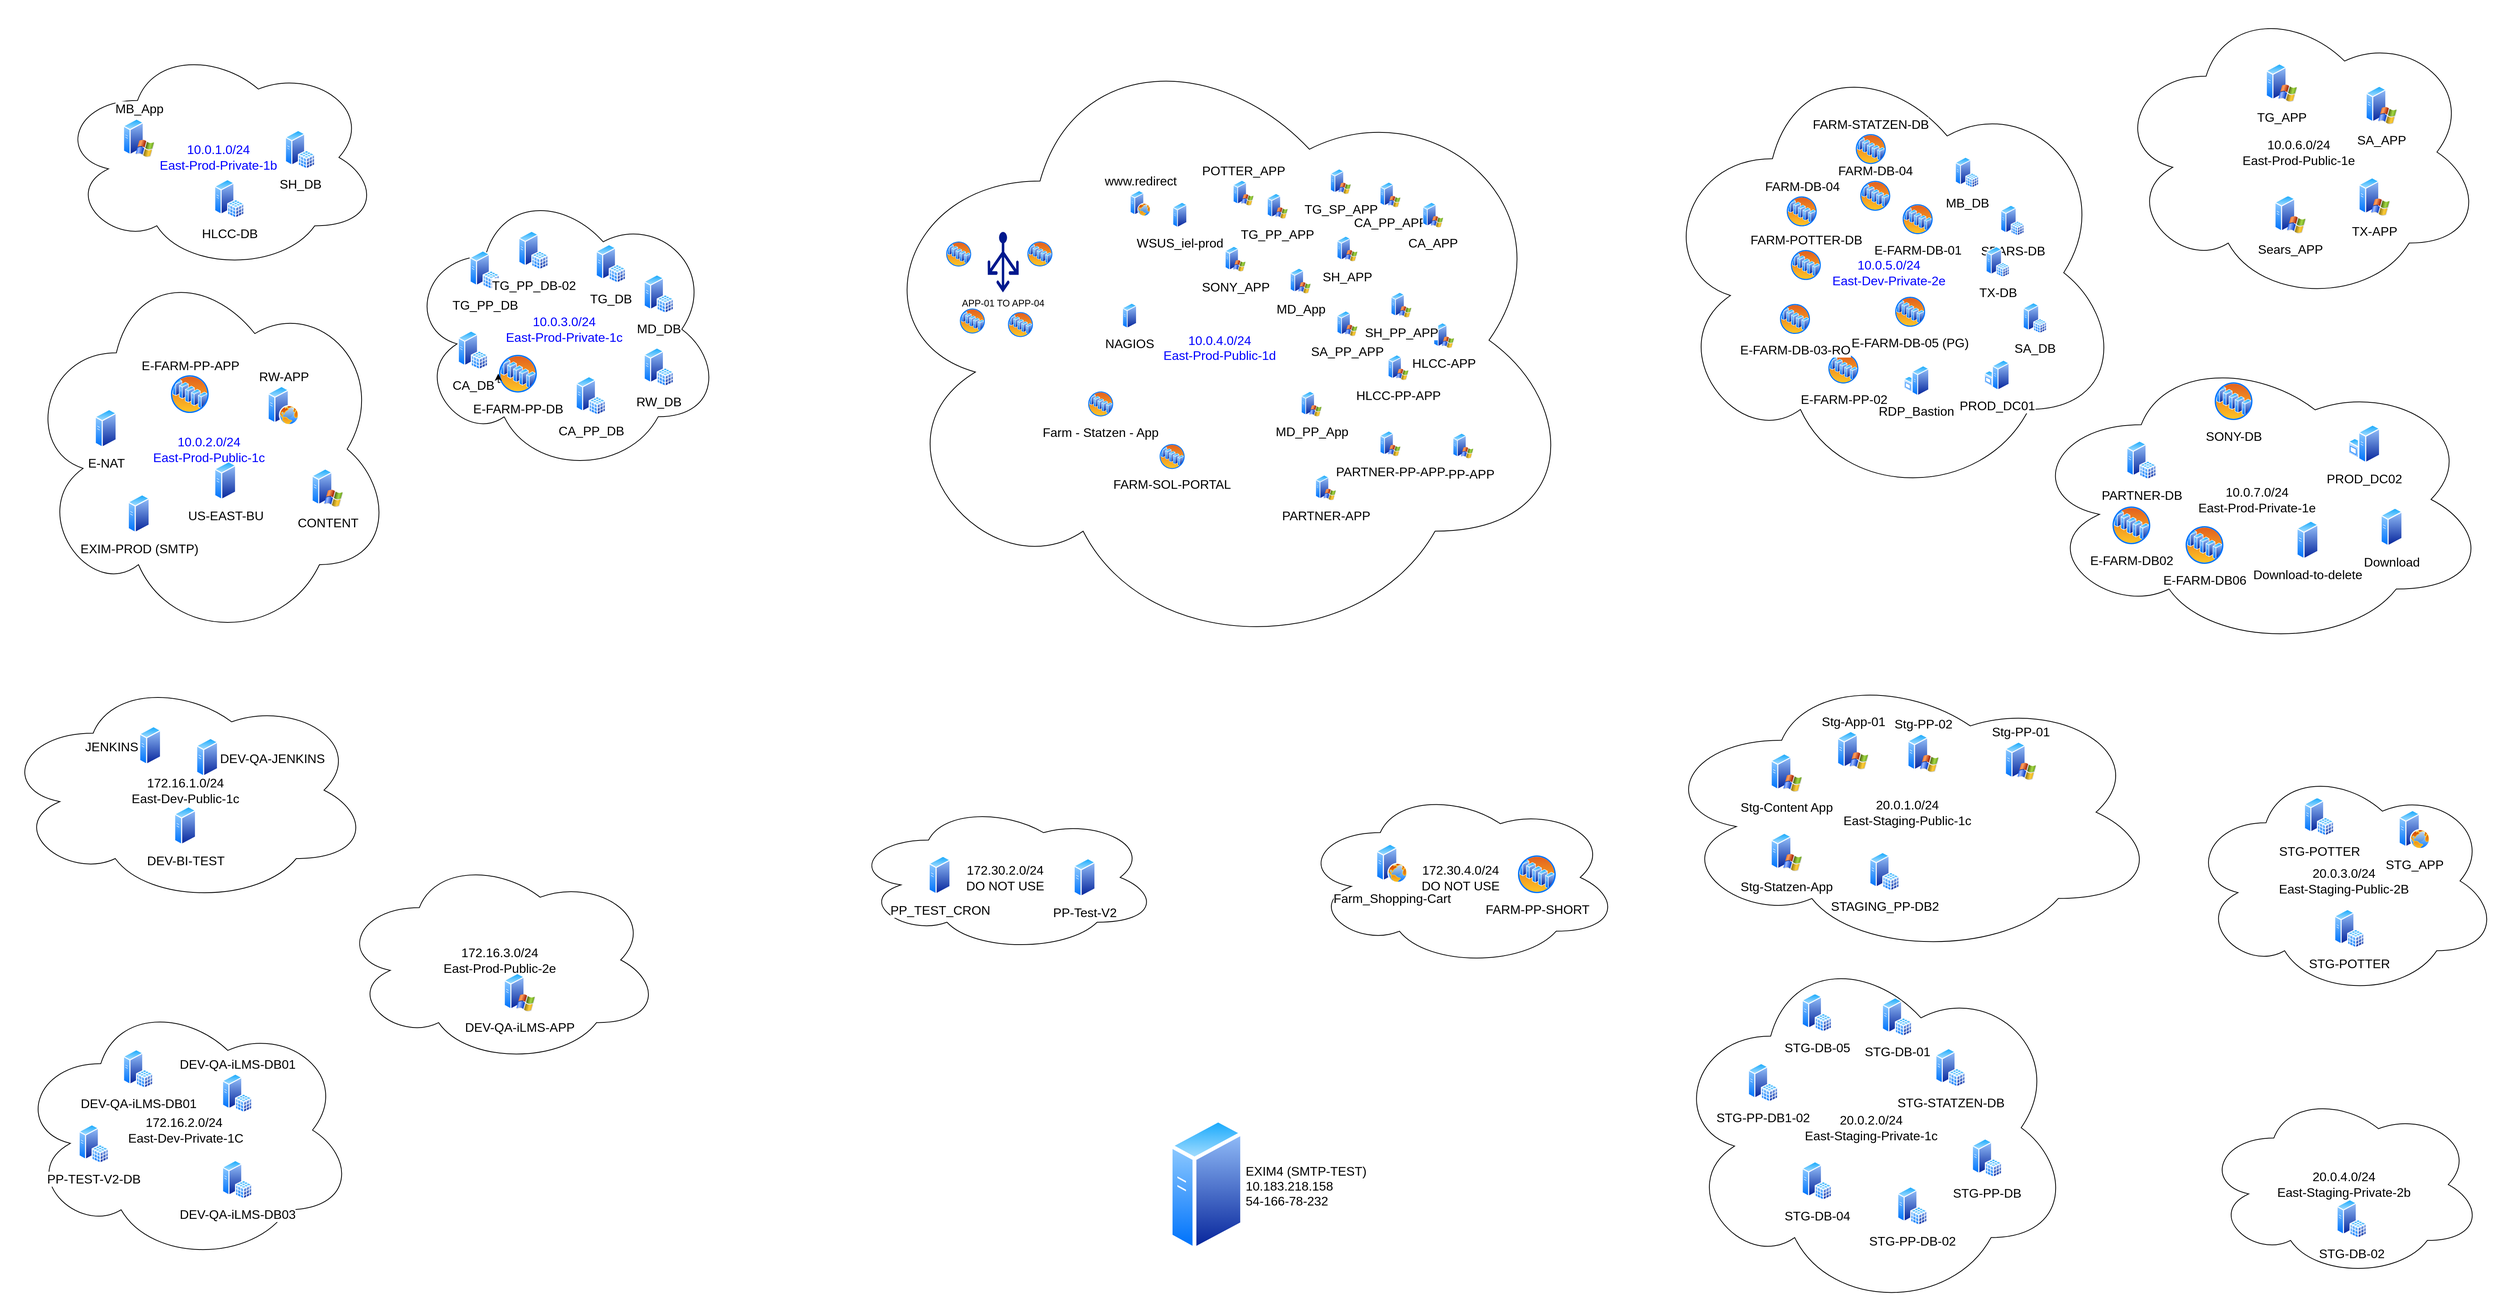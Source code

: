 <mxfile pages="1" version="11.1.5" type="github"><diagram id="jDTFlHQEL3Vl7vIQVjrC" name="Page-1"><mxGraphModel dx="8044" dy="2456" grid="1" gridSize="10" guides="1" tooltips="1" connect="1" arrows="1" fold="1" page="1" pageScale="1" pageWidth="1100" pageHeight="850" math="0" shadow="0"><root><mxCell id="0"/><mxCell id="1" parent="0"/><mxCell id="VehzjiBjFJyFmU-1yQDt-95" value="" style="group" parent="1" vertex="1" connectable="0"><mxGeometry x="-3118.5" y="70.333" width="410" height="290" as="geometry"/></mxCell><mxCell id="VehzjiBjFJyFmU-1yQDt-96" value="&lt;font color=&quot;#0000ff&quot;&gt;10.0.1.0/24&lt;br&gt;East-Prod-Private-1b&lt;/font&gt;" style="ellipse;shape=cloud;whiteSpace=wrap;html=1;fontSize=16;fontColor=#FFFFFF;align=center;" parent="VehzjiBjFJyFmU-1yQDt-95" vertex="1"><mxGeometry width="410" height="290" as="geometry"/></mxCell><mxCell id="VehzjiBjFJyFmU-1yQDt-97" value="&lt;font color=&quot;#000000&quot;&gt;MB_App&lt;/font&gt;" style="aspect=fixed;perimeter=ellipsePerimeter;html=1;align=center;shadow=0;dashed=0;spacingTop=3;image;image=img/lib/active_directory/windows_server_2.svg;fontSize=16;fontColor=#FFFFFF;labelPosition=center;verticalLabelPosition=top;verticalAlign=bottom;" parent="VehzjiBjFJyFmU-1yQDt-95" vertex="1"><mxGeometry x="84" y="95" width="40" height="50" as="geometry"/></mxCell><mxCell id="VehzjiBjFJyFmU-1yQDt-98" value="HLCC-DB" style="aspect=fixed;perimeter=ellipsePerimeter;html=1;align=center;shadow=0;dashed=0;spacingTop=3;image;image=img/lib/active_directory/sql_server.svg;fontSize=16;fontColor=#000000;fontStyle=0" parent="VehzjiBjFJyFmU-1yQDt-95" vertex="1"><mxGeometry x="200" y="172.5" width="38.5" height="50" as="geometry"/></mxCell><mxCell id="VehzjiBjFJyFmU-1yQDt-99" value="SH_DB" style="aspect=fixed;perimeter=ellipsePerimeter;html=1;align=center;shadow=0;dashed=0;spacingTop=3;image;image=img/lib/active_directory/sql_server.svg;fontSize=16;fontColor=#000000;fontStyle=0" parent="VehzjiBjFJyFmU-1yQDt-95" vertex="1"><mxGeometry x="290" y="110" width="38.5" height="50" as="geometry"/></mxCell><mxCell id="VehzjiBjFJyFmU-1yQDt-100" value="" style="group" parent="1" vertex="1" connectable="0"><mxGeometry x="-3160.5" y="341.5" width="470" height="490" as="geometry"/></mxCell><mxCell id="VehzjiBjFJyFmU-1yQDt-101" value="" style="group" parent="VehzjiBjFJyFmU-1yQDt-100" vertex="1" connectable="0"><mxGeometry width="470" height="490" as="geometry"/></mxCell><mxCell id="VehzjiBjFJyFmU-1yQDt-102" value="" style="group" parent="VehzjiBjFJyFmU-1yQDt-101" vertex="1" connectable="0"><mxGeometry width="470" height="490" as="geometry"/></mxCell><mxCell id="VehzjiBjFJyFmU-1yQDt-103" value="&lt;font color=&quot;#0000ff&quot;&gt;10.0.2.0/24&lt;br&gt;East-Prod-Public-1c&lt;/font&gt;" style="ellipse;shape=cloud;whiteSpace=wrap;html=1;fontSize=16;fontColor=#FFFFFF;align=center;" parent="VehzjiBjFJyFmU-1yQDt-102" vertex="1"><mxGeometry width="470" height="490" as="geometry"/></mxCell><mxCell id="VehzjiBjFJyFmU-1yQDt-104" value="US-EAST-BU" style="aspect=fixed;perimeter=ellipsePerimeter;html=1;align=center;shadow=0;dashed=0;spacingTop=3;image;image=img/lib/active_directory/generic_server.svg;fontSize=16;fontColor=#000000;" parent="VehzjiBjFJyFmU-1yQDt-102" vertex="1"><mxGeometry x="242" y="260" width="28.0" height="50" as="geometry"/></mxCell><mxCell id="VehzjiBjFJyFmU-1yQDt-105" value="E-NAT" style="aspect=fixed;perimeter=ellipsePerimeter;html=1;align=center;shadow=0;dashed=0;spacingTop=3;image;image=img/lib/active_directory/generic_server.svg;fontSize=16;fontColor=#000000;" parent="VehzjiBjFJyFmU-1yQDt-102" vertex="1"><mxGeometry x="90" y="193.5" width="28.0" height="50" as="geometry"/></mxCell><mxCell id="VehzjiBjFJyFmU-1yQDt-106" value="E-FARM-PP-APP" style="aspect=fixed;perimeter=ellipsePerimeter;html=1;align=center;shadow=0;dashed=0;spacingTop=3;image;image=img/lib/active_directory/server_farm.svg;fontSize=16;fontColor=#000000;labelPosition=center;verticalLabelPosition=top;verticalAlign=bottom;" parent="VehzjiBjFJyFmU-1yQDt-102" vertex="1"><mxGeometry x="186" y="150" width="50" height="50" as="geometry"/></mxCell><mxCell id="VehzjiBjFJyFmU-1yQDt-107" value="CONTENT" style="aspect=fixed;perimeter=ellipsePerimeter;html=1;align=center;shadow=0;dashed=0;spacingTop=3;image;image=img/lib/active_directory/windows_server_2.svg;fontSize=16;fontColor=#000000;" parent="VehzjiBjFJyFmU-1yQDt-102" vertex="1"><mxGeometry x="366" y="269" width="40" height="50" as="geometry"/></mxCell><mxCell id="VehzjiBjFJyFmU-1yQDt-108" value="RW-APP" style="aspect=fixed;perimeter=ellipsePerimeter;html=1;align=center;shadow=0;dashed=0;spacingTop=3;image;image=img/lib/active_directory/web_server.svg;fontSize=16;fontColor=#000000;labelPosition=center;verticalLabelPosition=top;verticalAlign=bottom;" parent="VehzjiBjFJyFmU-1yQDt-102" vertex="1"><mxGeometry x="310" y="164.5" width="40" height="50" as="geometry"/></mxCell><mxCell id="VehzjiBjFJyFmU-1yQDt-109" value="EXIM-PROD (SMTP)" style="aspect=fixed;perimeter=ellipsePerimeter;html=1;align=center;shadow=0;dashed=0;spacingTop=3;image;image=img/lib/active_directory/generic_server.svg;fontSize=16;fontColor=#000000;" parent="VehzjiBjFJyFmU-1yQDt-102" vertex="1"><mxGeometry x="132" y="302" width="28.0" height="50" as="geometry"/></mxCell><mxCell id="VehzjiBjFJyFmU-1yQDt-110" value="" style="group" parent="1" vertex="1" connectable="0"><mxGeometry x="-2673.5" y="248.5" width="400" height="371" as="geometry"/></mxCell><mxCell id="VehzjiBjFJyFmU-1yQDt-111" value="" style="group" parent="VehzjiBjFJyFmU-1yQDt-110" vertex="1" connectable="0"><mxGeometry width="400" height="371" as="geometry"/></mxCell><mxCell id="VehzjiBjFJyFmU-1yQDt-112" value="" style="group" parent="VehzjiBjFJyFmU-1yQDt-111" vertex="1" connectable="0"><mxGeometry width="400" height="371" as="geometry"/></mxCell><mxCell id="VehzjiBjFJyFmU-1yQDt-113" value="&lt;font color=&quot;#0000ff&quot;&gt;10.0.3.0/24&lt;br&gt;East-Prod-Private-1c&lt;/font&gt;" style="ellipse;shape=cloud;whiteSpace=wrap;html=1;fontSize=16;fontColor=#FFFFFF;align=center;" parent="VehzjiBjFJyFmU-1yQDt-112" vertex="1"><mxGeometry width="400" height="371" as="geometry"/></mxCell><mxCell id="VehzjiBjFJyFmU-1yQDt-114" value="&lt;font color=&quot;#000000&quot;&gt;MD_DB&lt;/font&gt;" style="aspect=fixed;perimeter=ellipsePerimeter;html=1;align=center;shadow=0;dashed=0;spacingTop=3;image;image=img/lib/active_directory/sql_server.svg;fontSize=16;fontColor=#FFFFFF;" parent="VehzjiBjFJyFmU-1yQDt-112" vertex="1"><mxGeometry x="301.5" y="115.5" width="38.5" height="50" as="geometry"/></mxCell><mxCell id="VehzjiBjFJyFmU-1yQDt-115" value="TG_DB" style="aspect=fixed;perimeter=ellipsePerimeter;html=1;align=center;shadow=0;dashed=0;spacingTop=3;image;image=img/lib/active_directory/sql_server.svg;fontSize=16;fontColor=#000000;" parent="VehzjiBjFJyFmU-1yQDt-112" vertex="1"><mxGeometry x="240.5" y="77" width="38.5" height="50" as="geometry"/></mxCell><mxCell id="VehzjiBjFJyFmU-1yQDt-116" value="&lt;font color=&quot;#000000&quot;&gt;CA_PP_DB&lt;br&gt;&lt;/font&gt;" style="aspect=fixed;perimeter=ellipsePerimeter;html=1;align=center;shadow=0;dashed=0;spacingTop=3;image;image=img/lib/active_directory/sql_server.svg;fontSize=16;fontColor=#FFFFFF;" parent="VehzjiBjFJyFmU-1yQDt-112" vertex="1"><mxGeometry x="215" y="245" width="38.5" height="50" as="geometry"/></mxCell><mxCell id="VehzjiBjFJyFmU-1yQDt-117" value="TG_PP_DB" style="aspect=fixed;perimeter=ellipsePerimeter;html=1;align=center;shadow=0;dashed=0;spacingTop=3;image;image=img/lib/active_directory/sql_server.svg;fontSize=16;fontColor=#000000;" parent="VehzjiBjFJyFmU-1yQDt-112" vertex="1"><mxGeometry x="80" y="85" width="38.5" height="50" as="geometry"/></mxCell><mxCell id="VehzjiBjFJyFmU-1yQDt-118" value="&lt;font color=&quot;#000000&quot;&gt;CA_DB&lt;br&gt;&lt;/font&gt;" style="aspect=fixed;perimeter=ellipsePerimeter;html=1;align=center;shadow=0;dashed=0;spacingTop=3;image;image=img/lib/active_directory/sql_server.svg;fontSize=16;fontColor=#FFFFFF;" parent="VehzjiBjFJyFmU-1yQDt-112" vertex="1"><mxGeometry x="65" y="187" width="38.5" height="50" as="geometry"/></mxCell><mxCell id="VehzjiBjFJyFmU-1yQDt-119" value="E-FARM-PP-DB" style="aspect=fixed;perimeter=ellipsePerimeter;html=1;align=center;shadow=0;dashed=0;spacingTop=3;image;image=img/lib/active_directory/server_farm.svg;fontSize=16;fontColor=#000000;" parent="VehzjiBjFJyFmU-1yQDt-112" vertex="1"><mxGeometry x="116.5" y="217" width="50" height="50" as="geometry"/></mxCell><mxCell id="VehzjiBjFJyFmU-1yQDt-120" value="RW_DB" style="aspect=fixed;perimeter=ellipsePerimeter;html=1;align=center;shadow=0;dashed=0;spacingTop=3;image;image=img/lib/active_directory/sql_server.svg;fontSize=16;fontColor=#000000;" parent="VehzjiBjFJyFmU-1yQDt-112" vertex="1"><mxGeometry x="301.5" y="208.5" width="38.5" height="50" as="geometry"/></mxCell><mxCell id="VehzjiBjFJyFmU-1yQDt-121" value="TG_PP_DB-02" style="aspect=fixed;perimeter=ellipsePerimeter;html=1;align=center;shadow=0;dashed=0;spacingTop=3;image;image=img/lib/active_directory/sql_server.svg;fontSize=16;fontColor=#000000;" parent="VehzjiBjFJyFmU-1yQDt-112" vertex="1"><mxGeometry x="142" y="60" width="38.5" height="50" as="geometry"/></mxCell><mxCell id="VehzjiBjFJyFmU-1yQDt-122" style="edgeStyle=orthogonalEdgeStyle;rounded=0;orthogonalLoop=1;jettySize=auto;html=1;exitX=0;exitY=0.75;exitDx=0;exitDy=0;entryX=0;entryY=0.5;entryDx=0;entryDy=0;fontSize=16;fontColor=#000000;" parent="VehzjiBjFJyFmU-1yQDt-112" source="VehzjiBjFJyFmU-1yQDt-119" target="VehzjiBjFJyFmU-1yQDt-119" edge="1"><mxGeometry relative="1" as="geometry"/></mxCell><mxCell id="VehzjiBjFJyFmU-1yQDt-124" value="" style="group" parent="1" vertex="1" connectable="0"><mxGeometry x="-1536.5" y="1017.5" width="407" height="228" as="geometry"/></mxCell><mxCell id="VehzjiBjFJyFmU-1yQDt-125" value="&lt;font color=&quot;#000000&quot;&gt;172.30.4.0/24&lt;br&gt;DO NOT USE&lt;br&gt;&lt;/font&gt;" style="ellipse;shape=cloud;whiteSpace=wrap;html=1;fontSize=16;fontColor=#FFFFFF;align=center;" parent="VehzjiBjFJyFmU-1yQDt-124" vertex="1"><mxGeometry width="407" height="228" as="geometry"/></mxCell><mxCell id="VehzjiBjFJyFmU-1yQDt-126" value="" style="group" parent="VehzjiBjFJyFmU-1yQDt-124" vertex="1" connectable="0"><mxGeometry x="96.5" y="71" width="229.5" height="64" as="geometry"/></mxCell><mxCell id="VehzjiBjFJyFmU-1yQDt-127" value="Farm_Shopping-Cart&lt;br&gt;" style="aspect=fixed;perimeter=ellipsePerimeter;html=1;align=center;shadow=0;dashed=0;spacingTop=3;image;image=img/lib/active_directory/web_server.svg;fontSize=16;fontColor=#000000;" parent="VehzjiBjFJyFmU-1yQDt-126" vertex="1"><mxGeometry width="40" height="50" as="geometry"/></mxCell><mxCell id="VehzjiBjFJyFmU-1yQDt-128" value="FARM-PP-SHORT" style="aspect=fixed;perimeter=ellipsePerimeter;html=1;align=center;shadow=0;dashed=0;spacingTop=3;image;image=img/lib/active_directory/server_farm.svg;fontSize=16;fontColor=#000000;" parent="VehzjiBjFJyFmU-1yQDt-126" vertex="1"><mxGeometry x="179.5" y="14" width="50" height="50" as="geometry"/></mxCell><mxCell id="VehzjiBjFJyFmU-1yQDt-139" value="" style="group" parent="1" vertex="1" connectable="0"><mxGeometry x="-1938" y="27.5" width="914" height="810" as="geometry"/></mxCell><mxCell id="VehzjiBjFJyFmU-1yQDt-142" value="" style="group" parent="VehzjiBjFJyFmU-1yQDt-139" vertex="1" connectable="0"><mxGeometry x="-158.192" y="15.399" width="914" height="810.0" as="geometry"/></mxCell><mxCell id="VehzjiBjFJyFmU-1yQDt-69" value="&lt;font color=&quot;#0000ff&quot;&gt;&lt;br&gt;10.0.4.0/24&lt;br&gt;East-Prod-Public-1d&lt;br&gt;&lt;/font&gt;" style="ellipse;shape=cloud;whiteSpace=wrap;html=1;fontSize=16;fontColor=#FFFFFF;align=center;" parent="VehzjiBjFJyFmU-1yQDt-142" vertex="1"><mxGeometry width="914" height="810.0" as="geometry"/></mxCell><mxCell id="VehzjiBjFJyFmU-1yQDt-70" value="&lt;font color=&quot;#000000&quot;&gt;www.redirect&lt;/font&gt;" style="aspect=fixed;perimeter=ellipsePerimeter;html=1;align=center;shadow=0;dashed=0;spacingTop=3;image;image=img/lib/active_directory/web_server.svg;fontSize=16;fontColor=#FFFFFF;labelPosition=center;verticalLabelPosition=top;verticalAlign=bottom;" parent="VehzjiBjFJyFmU-1yQDt-142" vertex="1"><mxGeometry x="342.952" y="214.312" width="26.431" height="33.038" as="geometry"/></mxCell><mxCell id="VehzjiBjFJyFmU-1yQDt-71" value="&lt;font color=&quot;#000000&quot;&gt;MD_App&lt;/font&gt;" style="aspect=fixed;perimeter=ellipsePerimeter;html=1;align=center;shadow=0;dashed=0;spacingTop=3;image;image=img/lib/active_directory/windows_server_2.svg;fontSize=16;fontColor=#FFFFFF;" parent="VehzjiBjFJyFmU-1yQDt-142" vertex="1"><mxGeometry x="546.63" y="312.814" width="26.431" height="33.038" as="geometry"/></mxCell><mxCell id="VehzjiBjFJyFmU-1yQDt-72" value="Farm - Statzen - App" style="aspect=fixed;perimeter=ellipsePerimeter;html=1;align=center;shadow=0;dashed=0;spacingTop=3;image;image=img/lib/active_directory/server_farm.svg;fontSize=16;fontColor=#000000;" parent="VehzjiBjFJyFmU-1yQDt-142" vertex="1"><mxGeometry x="289.156" y="469.633" width="33.038" height="33.038" as="geometry"/></mxCell><mxCell id="VehzjiBjFJyFmU-1yQDt-73" value="WSUS_iel-prod" style="aspect=fixed;perimeter=ellipsePerimeter;html=1;align=center;shadow=0;dashed=0;spacingTop=3;image;image=img/lib/active_directory/generic_server.svg;fontSize=16;fontColor=#000000;" parent="VehzjiBjFJyFmU-1yQDt-142" vertex="1"><mxGeometry x="397.084" y="228.979" width="18.502" height="33.038" as="geometry"/></mxCell><mxCell id="VehzjiBjFJyFmU-1yQDt-74" value="NAGIOS" style="aspect=fixed;perimeter=ellipsePerimeter;html=1;align=center;shadow=0;dashed=0;spacingTop=3;image;image=img/lib/active_directory/generic_server.svg;fontSize=16;fontColor=#000000;" parent="VehzjiBjFJyFmU-1yQDt-142" vertex="1"><mxGeometry x="333.159" y="357.275" width="18.502" height="33.038" as="geometry"/></mxCell><mxCell id="VehzjiBjFJyFmU-1yQDt-78" value="&lt;font color=&quot;#000000&quot;&gt;SH_APP&lt;br&gt;&lt;/font&gt;" style="aspect=fixed;perimeter=ellipsePerimeter;html=1;align=center;shadow=0;dashed=0;spacingTop=3;image;image=img/lib/active_directory/windows_server_2.svg;fontSize=16;fontColor=#FFFFFF;" parent="VehzjiBjFJyFmU-1yQDt-142" vertex="1"><mxGeometry x="606.128" y="271.958" width="26.431" height="33.038" as="geometry"/></mxCell><mxCell id="VehzjiBjFJyFmU-1yQDt-79" value="&lt;font color=&quot;#000000&quot;&gt;TG_PP_APP&lt;/font&gt;" style="aspect=fixed;perimeter=ellipsePerimeter;html=1;align=center;shadow=0;dashed=0;spacingTop=3;image;image=img/lib/active_directory/windows_server_2.svg;fontSize=16;fontColor=#FFFFFF;" parent="VehzjiBjFJyFmU-1yQDt-142" vertex="1"><mxGeometry x="517.429" y="217.67" width="26.431" height="33.038" as="geometry"/></mxCell><mxCell id="VehzjiBjFJyFmU-1yQDt-80" value="&lt;font color=&quot;#000000&quot;&gt;SA_PP_APP&lt;br&gt;&lt;/font&gt;" style="aspect=fixed;perimeter=ellipsePerimeter;html=1;align=center;shadow=0;dashed=0;spacingTop=3;image;image=img/lib/active_directory/windows_server_2.svg;fontSize=16;fontColor=#FFFFFF;" parent="VehzjiBjFJyFmU-1yQDt-142" vertex="1"><mxGeometry x="606.128" y="367.102" width="26.431" height="33.038" as="geometry"/></mxCell><mxCell id="VehzjiBjFJyFmU-1yQDt-81" value="&lt;font color=&quot;#000000&quot;&gt;POTTER_APP&lt;/font&gt;" style="aspect=fixed;perimeter=ellipsePerimeter;html=1;align=center;shadow=0;dashed=0;spacingTop=3;image;image=img/lib/active_directory/windows_server_2.svg;fontSize=16;fontColor=#FFFFFF;labelPosition=center;verticalLabelPosition=top;verticalAlign=bottom;" parent="VehzjiBjFJyFmU-1yQDt-142" vertex="1"><mxGeometry x="473.992" y="200.88" width="26.431" height="33.038" as="geometry"/></mxCell><mxCell id="VehzjiBjFJyFmU-1yQDt-84" value="&lt;font color=&quot;#000000&quot;&gt;TG_SP_APP&lt;/font&gt;" style="aspect=fixed;perimeter=ellipsePerimeter;html=1;align=center;shadow=0;dashed=0;spacingTop=3;image;image=img/lib/active_directory/windows_server_2.svg;fontSize=16;fontColor=#FFFFFF;" parent="VehzjiBjFJyFmU-1yQDt-142" vertex="1"><mxGeometry x="597.733" y="186.329" width="26.431" height="33.038" as="geometry"/></mxCell><mxCell id="VehzjiBjFJyFmU-1yQDt-85" value="&lt;font color=&quot;#000000&quot;&gt;CA_PP_APP&lt;br&gt;&lt;/font&gt;" style="aspect=fixed;perimeter=ellipsePerimeter;html=1;align=center;shadow=0;dashed=0;spacingTop=3;image;image=img/lib/active_directory/windows_server_2.svg;fontSize=16;fontColor=#FFFFFF;" parent="VehzjiBjFJyFmU-1yQDt-142" vertex="1"><mxGeometry x="660.88" y="203.119" width="26.431" height="33.038" as="geometry"/></mxCell><mxCell id="VehzjiBjFJyFmU-1yQDt-86" value="&lt;font color=&quot;#000000&quot;&gt;SONY_APP&lt;/font&gt;" style="aspect=fixed;perimeter=ellipsePerimeter;html=1;align=center;shadow=0;dashed=0;spacingTop=3;image;image=img/lib/active_directory/windows_server_2.svg;fontSize=16;fontColor=#FFFFFF;" parent="VehzjiBjFJyFmU-1yQDt-142" vertex="1"><mxGeometry x="463.772" y="284.831" width="26.431" height="33.038" as="geometry"/></mxCell><mxCell id="VehzjiBjFJyFmU-1yQDt-87" value="&lt;font color=&quot;#000000&quot;&gt;TI-PP-APP&lt;br&gt;&lt;/font&gt;" style="aspect=fixed;perimeter=ellipsePerimeter;html=1;align=center;shadow=0;dashed=0;spacingTop=3;image;image=img/lib/active_directory/windows_server_2.svg;fontSize=16;fontColor=#FFFFFF;" parent="VehzjiBjFJyFmU-1yQDt-142" vertex="1"><mxGeometry x="753.594" y="522.69" width="26.431" height="33.038" as="geometry"/></mxCell><mxCell id="VehzjiBjFJyFmU-1yQDt-88" value="&lt;font color=&quot;#000000&quot;&gt;CA_APP&lt;br&gt;&lt;/font&gt;" style="aspect=fixed;perimeter=ellipsePerimeter;html=1;align=center;shadow=0;dashed=0;spacingTop=3;image;image=img/lib/active_directory/windows_server_2.svg;fontSize=16;fontColor=#FFFFFF;" parent="VehzjiBjFJyFmU-1yQDt-142" vertex="1"><mxGeometry x="715.267" y="228.864" width="26.431" height="33.038" as="geometry"/></mxCell><mxCell id="VehzjiBjFJyFmU-1yQDt-90" value="&lt;font color=&quot;#000000&quot;&gt;HLCC-PP-APP&lt;br&gt;&lt;/font&gt;" style="aspect=fixed;perimeter=ellipsePerimeter;html=1;align=center;shadow=0;dashed=0;spacingTop=3;image;image=img/lib/active_directory/windows_server_2.svg;fontSize=16;fontColor=#FFFFFF;" parent="VehzjiBjFJyFmU-1yQDt-142" vertex="1"><mxGeometry x="671.101" y="423.069" width="26.431" height="33.038" as="geometry"/></mxCell><mxCell id="VehzjiBjFJyFmU-1yQDt-91" value="&lt;font color=&quot;#000000&quot;&gt;PARTNER-PP-APP&lt;br&gt;&lt;/font&gt;" style="aspect=fixed;perimeter=ellipsePerimeter;html=1;align=center;shadow=0;dashed=0;spacingTop=3;image;image=img/lib/active_directory/windows_server_2.svg;fontSize=16;fontColor=#FFFFFF;" parent="VehzjiBjFJyFmU-1yQDt-142" vertex="1"><mxGeometry x="660.88" y="519.891" width="26.431" height="33.038" as="geometry"/></mxCell><mxCell id="VehzjiBjFJyFmU-1yQDt-92" value="&lt;font color=&quot;#000000&quot;&gt;HLCC-APP&lt;br&gt;&lt;/font&gt;" style="aspect=fixed;perimeter=ellipsePerimeter;html=1;align=center;shadow=0;dashed=0;spacingTop=3;image;image=img/lib/active_directory/windows_server_2.svg;fontSize=16;fontColor=#FFFFFF;" parent="VehzjiBjFJyFmU-1yQDt-142" vertex="1"><mxGeometry x="729.138" y="382.213" width="26.431" height="33.038" as="geometry"/></mxCell><mxCell id="VehzjiBjFJyFmU-1yQDt-93" value="&lt;font color=&quot;#000000&quot;&gt;PARTNER-APP&lt;br&gt;&lt;/font&gt;" style="aspect=fixed;perimeter=ellipsePerimeter;html=1;align=center;shadow=0;dashed=0;spacingTop=3;image;image=img/lib/active_directory/windows_server_2.svg;fontSize=16;fontColor=#FFFFFF;" parent="VehzjiBjFJyFmU-1yQDt-142" vertex="1"><mxGeometry x="578.752" y="575.858" width="26.431" height="33.038" as="geometry"/></mxCell><mxCell id="VehzjiBjFJyFmU-1yQDt-94" value="FARM-SOL-PORTAL" style="aspect=fixed;perimeter=ellipsePerimeter;html=1;align=center;shadow=0;dashed=0;spacingTop=3;image;image=img/lib/active_directory/server_farm.svg;fontSize=16;fontColor=#000000;" parent="VehzjiBjFJyFmU-1yQDt-142" vertex="1"><mxGeometry x="380.094" y="536.437" width="33.038" height="33.038" as="geometry"/></mxCell><mxCell id="VehzjiBjFJyFmU-1yQDt-76" value="&lt;font color=&quot;#000000&quot;&gt;MD_PP_App&lt;/font&gt;" style="aspect=fixed;perimeter=ellipsePerimeter;html=1;align=center;shadow=0;dashed=0;spacingTop=3;image;image=img/lib/active_directory/windows_server_2.svg;fontSize=16;fontColor=#FFFFFF;" parent="VehzjiBjFJyFmU-1yQDt-142" vertex="1"><mxGeometry x="560.587" y="469.382" width="26.431" height="33.038" as="geometry"/></mxCell><mxCell id="VehzjiBjFJyFmU-1yQDt-89" value="&lt;font color=&quot;#000000&quot;&gt;SH_PP_APP&lt;br&gt;&lt;/font&gt;" style="aspect=fixed;perimeter=ellipsePerimeter;html=1;align=center;shadow=0;dashed=0;spacingTop=3;image;image=img/lib/active_directory/windows_server_2.svg;fontSize=16;fontColor=#FFFFFF;" parent="VehzjiBjFJyFmU-1yQDt-142" vertex="1"><mxGeometry x="674.829" y="343.406" width="26.431" height="33.038" as="geometry"/></mxCell><mxCell id="VehzjiBjFJyFmU-1yQDt-145" value="" style="group;labelPosition=center;verticalLabelPosition=bottom;align=center;verticalAlign=top;" parent="VehzjiBjFJyFmU-1yQDt-142" vertex="1" connectable="0"><mxGeometry x="108.505" y="267.177" width="138.097" height="151.645" as="geometry"/></mxCell><mxCell id="VehzjiBjFJyFmU-1yQDt-75" value="" style="aspect=fixed;perimeter=ellipsePerimeter;html=1;align=center;shadow=0;dashed=0;spacingTop=3;image;image=img/lib/active_directory/server_farm.svg;fontSize=16;fontColor=#000000;" parent="VehzjiBjFJyFmU-1yQDt-145" vertex="1"><mxGeometry x="78.58" y="101.388" width="33.038" height="33.038" as="geometry"/></mxCell><mxCell id="VehzjiBjFJyFmU-1yQDt-77" value="" style="aspect=fixed;perimeter=ellipsePerimeter;html=1;align=center;shadow=0;dashed=0;spacingTop=3;image;image=img/lib/active_directory/server_farm.svg;fontSize=16;fontColor=#000000;" parent="VehzjiBjFJyFmU-1yQDt-145" vertex="1"><mxGeometry x="103.331" y="11.584" width="33.038" height="33.038" as="geometry"/></mxCell><mxCell id="VehzjiBjFJyFmU-1yQDt-82" value="" style="aspect=fixed;perimeter=ellipsePerimeter;html=1;align=center;shadow=0;dashed=0;spacingTop=3;image;image=img/lib/active_directory/server_farm.svg;fontSize=16;fontColor=#000000;" parent="VehzjiBjFJyFmU-1yQDt-145" vertex="1"><mxGeometry y="11.598" width="33.038" height="33.038" as="geometry"/></mxCell><mxCell id="VehzjiBjFJyFmU-1yQDt-83" value="" style="aspect=fixed;perimeter=ellipsePerimeter;html=1;align=center;shadow=0;dashed=0;spacingTop=3;image;image=img/lib/active_directory/server_farm.svg;fontSize=16;fontColor=#000000;" parent="VehzjiBjFJyFmU-1yQDt-145" vertex="1"><mxGeometry x="17.415" y="96.942" width="33.038" height="33.038" as="geometry"/></mxCell><mxCell id="VehzjiBjFJyFmU-1yQDt-144" value="APP-01 TO APP-04" style="pointerEvents=1;shadow=0;dashed=0;html=1;strokeColor=none;labelPosition=center;verticalLabelPosition=bottom;verticalAlign=top;align=center;shape=mxgraph.azure.load_balancer_generic;fillColor=#00188D;" parent="VehzjiBjFJyFmU-1yQDt-145" vertex="1"><mxGeometry x="53.416" width="39.415" height="76.996" as="geometry"/></mxCell><mxCell id="VehzjiBjFJyFmU-1yQDt-2" value="" style="group" parent="1" vertex="1" connectable="0"><mxGeometry x="-2110" y="1048.5" width="390" height="190" as="geometry"/></mxCell><mxCell id="VehzjiBjFJyFmU-1yQDt-3" value="&lt;font color=&quot;#000000&quot;&gt;172.30.2.0/24&lt;br&gt;DO NOT USE&lt;br&gt;&lt;/font&gt;" style="ellipse;shape=cloud;whiteSpace=wrap;html=1;fontSize=16;fontColor=#FFFFFF;align=center;" parent="VehzjiBjFJyFmU-1yQDt-2" vertex="1"><mxGeometry x="3" y="-12" width="390" height="190" as="geometry"/></mxCell><mxCell id="VehzjiBjFJyFmU-1yQDt-4" value="PP_TEST_CRON" style="aspect=fixed;perimeter=ellipsePerimeter;html=1;align=center;shadow=0;dashed=0;spacingTop=3;image;image=img/lib/active_directory/generic_server.svg;fontSize=16;fontColor=#000000;" parent="VehzjiBjFJyFmU-1yQDt-2" vertex="1"><mxGeometry x="100.5" y="55" width="28.0" height="50" as="geometry"/></mxCell><mxCell id="VehzjiBjFJyFmU-1yQDt-5" value="PP-Test-V2" style="aspect=fixed;perimeter=ellipsePerimeter;html=1;align=center;shadow=0;dashed=0;spacingTop=3;image;image=img/lib/active_directory/generic_server.svg;fontSize=16;fontColor=#000000;" parent="VehzjiBjFJyFmU-1yQDt-2" vertex="1"><mxGeometry x="285" y="58" width="28.0" height="50" as="geometry"/></mxCell><mxCell id="VehzjiBjFJyFmU-1yQDt-6" value="" style="group" parent="1" vertex="1" connectable="0"><mxGeometry x="-386.5" y="1403.833" width="355" height="237" as="geometry"/></mxCell><mxCell id="VehzjiBjFJyFmU-1yQDt-7" value="&lt;font color=&quot;#000000&quot;&gt;20.0.4.0/24&lt;br&gt;East-Staging-Private-2b&lt;/font&gt;&lt;span style=&quot;color: rgb(0 , 0 , 0) ; font-family: &amp;#34;helvetica&amp;#34; , &amp;#34;arial&amp;#34; , sans-serif ; font-size: 0px ; white-space: nowrap&quot;&gt;%3CmxGraphModel%3E%3Croot%3E%3CmxCell%20id%3D%220%22%2F%3E%3CmxCell%20id%3D%221%22%20parent%3D%220%22%2F%3E%3CmxCell%20id%3D%222%22%20value%3D%22%26lt%3Bfont%20color%3D%26quot%3B%23000000%26quot%3B%26gt%3B10.0.3.0%2F24%26lt%3Bbr%26gt%3BEast-Prod-Private-1c%26lt%3Bbr%26gt%3B%26lt%3B%2Ffont%26gt%3B%22%20style%3D%22ellipse%3Bshape%3Dcloud%3BwhiteSpace%3Dwrap%3Bhtml%3D1%3BfontSize%3D16%3BfontColor%3D%23FFFFFF%3Balign%3Dcenter%3B%22%20vertex%3D%221%22%20parent%3D%221%22%3E%3CmxGeometry%20x%3D%22-448%22%20y%3D%221290%22%20width%3D%22254%22%20height%3D%2277%22%20as%3D%22geometry%22%2F%3E%3C%2FmxCell%3E%3C%2Froot%3E%3C%2FmxGraphModel%3rivarivate&amp;nbsp;&lt;/span&gt;&lt;font color=&quot;#000000&quot;&gt;&lt;br&gt;&lt;/font&gt;" style="ellipse;shape=cloud;whiteSpace=wrap;html=1;fontSize=16;fontColor=#FFFFFF;align=center;" parent="VehzjiBjFJyFmU-1yQDt-6" vertex="1"><mxGeometry width="355" height="237" as="geometry"/></mxCell><mxCell id="VehzjiBjFJyFmU-1yQDt-8" value="STG-DB-02" style="aspect=fixed;perimeter=ellipsePerimeter;html=1;align=center;shadow=0;dashed=0;spacingTop=3;image;image=img/lib/active_directory/sql_server.svg;fontSize=16;fontColor=#000000;" parent="VehzjiBjFJyFmU-1yQDt-6" vertex="1"><mxGeometry x="168.5" y="137" width="38.5" height="50" as="geometry"/></mxCell><mxCell id="VehzjiBjFJyFmU-1yQDt-9" value="" style="group" parent="1" vertex="1" connectable="0"><mxGeometry x="-3170.5" y="1284" width="431" height="338" as="geometry"/></mxCell><mxCell id="VehzjiBjFJyFmU-1yQDt-10" value="&lt;font color=&quot;#000000&quot;&gt;172.16.2.0/24&lt;/font&gt;.&lt;br&gt;&lt;font color=&quot;#000000&quot;&gt;East-Dev-Private-1C&lt;/font&gt;" style="ellipse;shape=cloud;whiteSpace=wrap;html=1;fontSize=16;fontColor=#FFFFFF;align=center;" parent="VehzjiBjFJyFmU-1yQDt-9" vertex="1"><mxGeometry width="431" height="338" as="geometry"/></mxCell><mxCell id="VehzjiBjFJyFmU-1yQDt-11" value="DEV-QA-iLMS-DB01" style="aspect=fixed;perimeter=ellipsePerimeter;html=1;align=center;shadow=0;dashed=0;spacingTop=3;image;image=img/lib/active_directory/sql_server.svg;fontSize=16;fontColor=#000000;labelPosition=center;verticalLabelPosition=top;verticalAlign=bottom;" parent="VehzjiBjFJyFmU-1yQDt-9" vertex="1"><mxGeometry x="262" y="97" width="38.5" height="50" as="geometry"/></mxCell><mxCell id="VehzjiBjFJyFmU-1yQDt-12" value="DEV-QA-iLMS-DB01" style="aspect=fixed;perimeter=ellipsePerimeter;html=1;align=center;shadow=0;dashed=0;spacingTop=3;image;image=img/lib/active_directory/sql_server.svg;fontSize=16;fontColor=#000000;" parent="VehzjiBjFJyFmU-1yQDt-9" vertex="1"><mxGeometry x="136" y="66" width="38.5" height="50" as="geometry"/></mxCell><mxCell id="VehzjiBjFJyFmU-1yQDt-13" value="PP-TEST-V2-DB" style="aspect=fixed;perimeter=ellipsePerimeter;html=1;align=center;shadow=0;dashed=0;spacingTop=3;image;image=img/lib/active_directory/sql_server.svg;fontSize=16;fontColor=#000000;" parent="VehzjiBjFJyFmU-1yQDt-9" vertex="1"><mxGeometry x="79.5" y="161.5" width="38.5" height="50" as="geometry"/></mxCell><mxCell id="VehzjiBjFJyFmU-1yQDt-14" value="DEV-QA-iLMS-DB03" style="aspect=fixed;perimeter=ellipsePerimeter;html=1;align=center;shadow=0;dashed=0;spacingTop=3;image;image=img/lib/active_directory/sql_server.svg;fontSize=16;fontColor=#000000;" parent="VehzjiBjFJyFmU-1yQDt-9" vertex="1"><mxGeometry x="262" y="207" width="38.5" height="50" as="geometry"/></mxCell><mxCell id="VehzjiBjFJyFmU-1yQDt-25" value="" style="group" parent="1" vertex="1" connectable="0"><mxGeometry x="-406.5" y="988" width="395" height="296" as="geometry"/></mxCell><mxCell id="VehzjiBjFJyFmU-1yQDt-26" value="&lt;font color=&quot;#000000&quot;&gt;20.0.3.0/24&lt;br&gt;East-Staging-Public-2B&lt;br&gt;&lt;/font&gt;" style="ellipse;shape=cloud;whiteSpace=wrap;html=1;fontSize=16;fontColor=#FFFFFF;align=center;" parent="VehzjiBjFJyFmU-1yQDt-25" vertex="1"><mxGeometry width="395" height="296" as="geometry"/></mxCell><mxCell id="VehzjiBjFJyFmU-1yQDt-27" value="STG_APP" style="aspect=fixed;perimeter=ellipsePerimeter;html=1;align=center;shadow=0;dashed=0;spacingTop=3;image;image=img/lib/active_directory/web_server.svg;fontSize=16;fontColor=#000000;" parent="VehzjiBjFJyFmU-1yQDt-25" vertex="1"><mxGeometry x="267.5" y="57.5" width="40" height="50" as="geometry"/></mxCell><mxCell id="VehzjiBjFJyFmU-1yQDt-28" value="STG-POTTER" style="aspect=fixed;perimeter=ellipsePerimeter;html=1;align=center;shadow=0;dashed=0;spacingTop=3;image;image=img/lib/active_directory/sql_server.svg;fontSize=16;fontColor=#000000;" parent="VehzjiBjFJyFmU-1yQDt-25" vertex="1"><mxGeometry x="147" y="41" width="38.5" height="50" as="geometry"/></mxCell><mxCell id="VehzjiBjFJyFmU-1yQDt-29" value="STG-POTTER" style="aspect=fixed;perimeter=ellipsePerimeter;html=1;align=center;shadow=0;dashed=0;spacingTop=3;image;image=img/lib/active_directory/sql_server.svg;fontSize=16;fontColor=#000000;" parent="VehzjiBjFJyFmU-1yQDt-25" vertex="1"><mxGeometry x="185.5" y="183.5" width="38.5" height="50" as="geometry"/></mxCell><mxCell id="VehzjiBjFJyFmU-1yQDt-30" value="" style="group" parent="1" vertex="1" connectable="0"><mxGeometry x="-1084" y="865.5" width="640" height="366" as="geometry"/></mxCell><mxCell id="VehzjiBjFJyFmU-1yQDt-31" value="&lt;font color=&quot;#000000&quot;&gt;20.0.1.0/24&lt;br&gt;East-Staging-Public-1c&lt;br&gt;&lt;/font&gt;" style="ellipse;shape=cloud;whiteSpace=wrap;html=1;fontSize=16;fontColor=#FFFFFF;align=center;" parent="VehzjiBjFJyFmU-1yQDt-30" vertex="1"><mxGeometry width="640" height="366" as="geometry"/></mxCell><mxCell id="VehzjiBjFJyFmU-1yQDt-32" value="&lt;font color=&quot;#000000&quot;&gt;Stg-Statzen-App&lt;/font&gt;" style="aspect=fixed;perimeter=ellipsePerimeter;html=1;align=center;shadow=0;dashed=0;spacingTop=3;image;image=img/lib/active_directory/windows_server_2.svg;fontSize=16;fontColor=#FFFFFF;" parent="VehzjiBjFJyFmU-1yQDt-30" vertex="1"><mxGeometry x="146" y="208.5" width="40" height="50" as="geometry"/></mxCell><mxCell id="VehzjiBjFJyFmU-1yQDt-33" value="&lt;font color=&quot;#000000&quot;&gt;Stg-Content App&lt;/font&gt;" style="aspect=fixed;perimeter=ellipsePerimeter;html=1;align=center;shadow=0;dashed=0;spacingTop=3;image;image=img/lib/active_directory/windows_server_2.svg;fontSize=16;fontColor=#FFFFFF;" parent="VehzjiBjFJyFmU-1yQDt-30" vertex="1"><mxGeometry x="146" y="107.5" width="40" height="50" as="geometry"/></mxCell><mxCell id="VehzjiBjFJyFmU-1yQDt-34" value="&lt;font color=&quot;#000000&quot;&gt;Stg-App-01&lt;/font&gt;" style="aspect=fixed;perimeter=ellipsePerimeter;html=1;align=center;shadow=0;dashed=0;spacingTop=3;image;image=img/lib/active_directory/windows_server_2.svg;fontSize=16;fontColor=#FFFFFF;labelPosition=center;verticalLabelPosition=top;verticalAlign=bottom;" parent="VehzjiBjFJyFmU-1yQDt-30" vertex="1"><mxGeometry x="230.5" y="79" width="40" height="50" as="geometry"/></mxCell><mxCell id="VehzjiBjFJyFmU-1yQDt-35" value="&lt;font color=&quot;#000000&quot;&gt;Stg-PP-01&lt;/font&gt;" style="aspect=fixed;perimeter=ellipsePerimeter;html=1;align=center;shadow=0;dashed=0;spacingTop=3;image;image=img/lib/active_directory/windows_server_2.svg;fontSize=16;fontColor=#FFFFFF;labelPosition=center;verticalLabelPosition=top;verticalAlign=bottom;" parent="VehzjiBjFJyFmU-1yQDt-30" vertex="1"><mxGeometry x="444" y="92.5" width="40" height="50" as="geometry"/></mxCell><mxCell id="VehzjiBjFJyFmU-1yQDt-36" value="&lt;font color=&quot;#000000&quot;&gt;Stg-PP-02&lt;/font&gt;" style="aspect=fixed;perimeter=ellipsePerimeter;html=1;align=center;shadow=0;dashed=0;spacingTop=3;image;image=img/lib/active_directory/windows_server_2.svg;fontSize=16;fontColor=#FFFFFF;labelPosition=center;verticalLabelPosition=top;verticalAlign=bottom;" parent="VehzjiBjFJyFmU-1yQDt-30" vertex="1"><mxGeometry x="320" y="82.5" width="40" height="50" as="geometry"/></mxCell><mxCell id="VehzjiBjFJyFmU-1yQDt-37" value="STAGING_PP-DB2" style="aspect=fixed;perimeter=ellipsePerimeter;html=1;align=center;shadow=0;dashed=0;spacingTop=3;image;image=img/lib/active_directory/sql_server.svg;fontSize=16;fontColor=#000000;" parent="VehzjiBjFJyFmU-1yQDt-30" vertex="1"><mxGeometry x="271.5" y="233.5" width="38.5" height="50" as="geometry"/></mxCell><mxCell id="VehzjiBjFJyFmU-1yQDt-38" value="" style="group" parent="1" vertex="1" connectable="0"><mxGeometry x="-2760" y="1103.5" width="410" height="266" as="geometry"/></mxCell><mxCell id="VehzjiBjFJyFmU-1yQDt-39" value="&lt;font color=&quot;#000000&quot;&gt;172.16.3.0/24&lt;br&gt;East-Prod-Public-2e&lt;br&gt;&lt;/font&gt;" style="ellipse;shape=cloud;whiteSpace=wrap;html=1;fontSize=16;fontColor=#FFFFFF;align=center;" parent="VehzjiBjFJyFmU-1yQDt-38" vertex="1"><mxGeometry width="410" height="266" as="geometry"/></mxCell><mxCell id="VehzjiBjFJyFmU-1yQDt-40" value="DEV-QA-iLMS-APP" style="aspect=fixed;perimeter=ellipsePerimeter;html=1;align=center;shadow=0;dashed=0;spacingTop=3;image;image=img/lib/active_directory/windows_server_2.svg;fontSize=16;fontColor=#000000;" parent="VehzjiBjFJyFmU-1yQDt-38" vertex="1"><mxGeometry x="210" y="149" width="40" height="50" as="geometry"/></mxCell><mxCell id="VehzjiBjFJyFmU-1yQDt-41" value="" style="group" parent="1" vertex="1" connectable="0"><mxGeometry x="-501.5" y="15.5" width="470" height="386" as="geometry"/></mxCell><mxCell id="VehzjiBjFJyFmU-1yQDt-42" value="" style="group" parent="VehzjiBjFJyFmU-1yQDt-41" vertex="1" connectable="0"><mxGeometry width="470" height="386" as="geometry"/></mxCell><mxCell id="VehzjiBjFJyFmU-1yQDt-43" value="&lt;font color=&quot;#000000&quot;&gt;10.0.6.0/24&lt;br&gt;East-Prod-Public-1e&lt;br&gt;&lt;/font&gt;" style="ellipse;shape=cloud;whiteSpace=wrap;html=1;fontSize=16;fontColor=#FFFFFF;align=center;" parent="VehzjiBjFJyFmU-1yQDt-42" vertex="1"><mxGeometry width="470" height="386" as="geometry"/></mxCell><mxCell id="VehzjiBjFJyFmU-1yQDt-44" value="&lt;font color=&quot;#000000&quot;&gt;SA_APP&lt;/font&gt;" style="aspect=fixed;perimeter=ellipsePerimeter;html=1;align=center;shadow=0;dashed=0;spacingTop=3;image;image=img/lib/active_directory/windows_server_2.svg;fontSize=16;fontColor=#FFFFFF;" parent="VehzjiBjFJyFmU-1yQDt-42" vertex="1"><mxGeometry x="320.5" y="108" width="40" height="50" as="geometry"/></mxCell><mxCell id="VehzjiBjFJyFmU-1yQDt-45" value="&lt;font color=&quot;#000000&quot;&gt;TG_APP&lt;/font&gt;" style="aspect=fixed;perimeter=ellipsePerimeter;html=1;align=center;shadow=0;dashed=0;spacingTop=3;image;image=img/lib/active_directory/windows_server_2.svg;fontSize=16;fontColor=#FFFFFF;" parent="VehzjiBjFJyFmU-1yQDt-42" vertex="1"><mxGeometry x="193.5" y="79.5" width="40" height="50" as="geometry"/></mxCell><mxCell id="VehzjiBjFJyFmU-1yQDt-46" value="&lt;font color=&quot;#000000&quot;&gt;Sears_APP&lt;/font&gt;" style="aspect=fixed;perimeter=ellipsePerimeter;html=1;align=center;shadow=0;dashed=0;spacingTop=3;image;image=img/lib/active_directory/windows_server_2.svg;fontSize=16;fontColor=#FFFFFF;" parent="VehzjiBjFJyFmU-1yQDt-42" vertex="1"><mxGeometry x="204.5" y="247" width="40" height="50" as="geometry"/></mxCell><mxCell id="VehzjiBjFJyFmU-1yQDt-47" value="&lt;font color=&quot;#000000&quot;&gt;TX-APP&lt;/font&gt;" style="aspect=fixed;perimeter=ellipsePerimeter;html=1;align=center;shadow=0;dashed=0;spacingTop=3;image;image=img/lib/active_directory/windows_server_2.svg;fontSize=16;fontColor=#FFFFFF;" parent="VehzjiBjFJyFmU-1yQDt-42" vertex="1"><mxGeometry x="311.5" y="224.5" width="40" height="50" as="geometry"/></mxCell><mxCell id="VehzjiBjFJyFmU-1yQDt-48" value="" style="group" parent="1" vertex="1" connectable="0"><mxGeometry x="-1097" y="111.5" width="593" height="580" as="geometry"/></mxCell><mxCell id="sZMX_SJncMidIIdR4p-t-1" value="" style="group" vertex="1" connectable="0" parent="VehzjiBjFJyFmU-1yQDt-48"><mxGeometry x="13" y="-39.5" width="593" height="580" as="geometry"/></mxCell><mxCell id="VehzjiBjFJyFmU-1yQDt-49" value="&lt;font color=&quot;#0000ff&quot;&gt;10.0.5.0/24&lt;br&gt;East-Dev-Private-2e&lt;/font&gt;" style="ellipse;shape=cloud;whiteSpace=wrap;html=1;fontSize=16;fontColor=#FFFFFF;align=center;" parent="sZMX_SJncMidIIdR4p-t-1" vertex="1"><mxGeometry width="593" height="580" as="geometry"/></mxCell><mxCell id="VehzjiBjFJyFmU-1yQDt-50" value="PROD_DC01" style="aspect=fixed;perimeter=ellipsePerimeter;html=1;align=center;shadow=0;dashed=0;spacingTop=3;image;image=img/lib/active_directory/windows_server.svg;fontSize=16;fontColor=#000000;" parent="sZMX_SJncMidIIdR4p-t-1" vertex="1"><mxGeometry x="417.296" y="400.42" width="32.531" height="39.672" as="geometry"/></mxCell><mxCell id="VehzjiBjFJyFmU-1yQDt-51" value="SA_DB" style="aspect=fixed;perimeter=ellipsePerimeter;html=1;align=center;shadow=0;dashed=0;spacingTop=3;image;image=img/lib/active_directory/sql_server.svg;fontSize=16;fontColor=#000000;" parent="sZMX_SJncMidIIdR4p-t-1" vertex="1"><mxGeometry x="466.952" y="327.82" width="30.547" height="39.672" as="geometry"/></mxCell><mxCell id="VehzjiBjFJyFmU-1yQDt-52" value="SEARS-DB" style="aspect=fixed;perimeter=ellipsePerimeter;html=1;align=center;shadow=0;dashed=0;spacingTop=3;image;image=img/lib/active_directory/sql_server.svg;fontSize=16;fontColor=#000000;" parent="sZMX_SJncMidIIdR4p-t-1" vertex="1"><mxGeometry x="438.304" y="203.648" width="30.547" height="39.672" as="geometry"/></mxCell><mxCell id="VehzjiBjFJyFmU-1yQDt-53" value="TX-DB" style="aspect=fixed;perimeter=ellipsePerimeter;html=1;align=center;shadow=0;dashed=0;spacingTop=3;image;image=img/lib/active_directory/sql_server.svg;fontSize=16;fontColor=#000000;" parent="sZMX_SJncMidIIdR4p-t-1" vertex="1"><mxGeometry x="419.684" y="256.411" width="30.547" height="39.672" as="geometry"/></mxCell><mxCell id="VehzjiBjFJyFmU-1yQDt-54" value="MB_DB" style="aspect=fixed;perimeter=ellipsePerimeter;html=1;align=center;shadow=0;dashed=0;spacingTop=3;image;image=img/lib/active_directory/sql_server.svg;fontSize=16;fontColor=#000000;" parent="sZMX_SJncMidIIdR4p-t-1" vertex="1"><mxGeometry x="380.532" y="142.554" width="30.547" height="39.672" as="geometry"/></mxCell><mxCell id="VehzjiBjFJyFmU-1yQDt-55" value="FARM-DB-04" style="aspect=fixed;perimeter=ellipsePerimeter;html=1;align=center;shadow=0;dashed=0;spacingTop=3;image;image=img/lib/active_directory/server_farm.svg;fontSize=16;fontColor=#000000;labelPosition=center;verticalLabelPosition=top;verticalAlign=bottom;" parent="sZMX_SJncMidIIdR4p-t-1" vertex="1"><mxGeometry x="259.258" y="172.307" width="39.672" height="39.672" as="geometry"/></mxCell><mxCell id="VehzjiBjFJyFmU-1yQDt-56" value="E-FARM-DB-01" style="aspect=fixed;perimeter=ellipsePerimeter;html=1;align=center;shadow=0;dashed=0;spacingTop=3;image;image=img/lib/active_directory/server_farm.svg;fontSize=16;fontColor=#000000;" parent="sZMX_SJncMidIIdR4p-t-1" vertex="1"><mxGeometry x="313.211" y="202.061" width="39.672" height="39.672" as="geometry"/></mxCell><mxCell id="VehzjiBjFJyFmU-1yQDt-57" value="E-FARM-DB-05 (PG)" style="aspect=fixed;perimeter=ellipsePerimeter;html=1;align=center;shadow=0;dashed=0;spacingTop=3;image;image=img/lib/active_directory/server_farm.svg;fontSize=16;fontColor=#000000;" parent="sZMX_SJncMidIIdR4p-t-1" vertex="1"><mxGeometry x="303.662" y="319.886" width="39.672" height="39.672" as="geometry"/></mxCell><mxCell id="VehzjiBjFJyFmU-1yQDt-58" value="RDP_Bastion" style="aspect=fixed;perimeter=ellipsePerimeter;html=1;align=center;shadow=0;dashed=0;spacingTop=3;image;image=img/lib/active_directory/windows_server.svg;fontSize=16;fontColor=#000000;" parent="sZMX_SJncMidIIdR4p-t-1" vertex="1"><mxGeometry x="315.121" y="407.56" width="32.531" height="39.672" as="geometry"/></mxCell><mxCell id="VehzjiBjFJyFmU-1yQDt-59" value="E-FARM-PP-02" style="aspect=fixed;perimeter=ellipsePerimeter;html=1;align=center;shadow=0;dashed=0;spacingTop=3;image;image=img/lib/active_directory/server_farm.svg;fontSize=16;fontColor=#000000;" parent="sZMX_SJncMidIIdR4p-t-1" vertex="1"><mxGeometry x="218.675" y="392.088" width="39.672" height="39.672" as="geometry"/></mxCell><mxCell id="VehzjiBjFJyFmU-1yQDt-60" value="E-FARM-DB-03-RO" style="aspect=fixed;perimeter=ellipsePerimeter;html=1;align=center;shadow=0;dashed=0;spacingTop=3;image;image=img/lib/active_directory/server_farm.svg;fontSize=16;fontColor=#000000;" parent="sZMX_SJncMidIIdR4p-t-1" vertex="1"><mxGeometry x="157.083" y="329.01" width="39.672" height="39.672" as="geometry"/></mxCell><mxCell id="VehzjiBjFJyFmU-1yQDt-61" value="FARM-POTTER-DB" style="aspect=fixed;perimeter=ellipsePerimeter;html=1;align=center;shadow=0;dashed=0;spacingTop=3;image;image=img/lib/active_directory/server_farm.svg;fontSize=16;fontColor=#000000;labelPosition=center;verticalLabelPosition=top;verticalAlign=bottom;" parent="sZMX_SJncMidIIdR4p-t-1" vertex="1"><mxGeometry x="170.929" y="260.378" width="39.672" height="39.672" as="geometry"/></mxCell><mxCell id="VehzjiBjFJyFmU-1yQDt-62" value="FARM-DB-04" style="aspect=fixed;perimeter=ellipsePerimeter;html=1;align=center;shadow=0;dashed=0;spacingTop=3;image;image=img/lib/active_directory/server_farm.svg;fontSize=16;fontColor=#000000;labelPosition=center;verticalLabelPosition=top;verticalAlign=bottom;" parent="sZMX_SJncMidIIdR4p-t-1" vertex="1"><mxGeometry x="165.677" y="192.143" width="39.672" height="39.672" as="geometry"/></mxCell><mxCell id="VehzjiBjFJyFmU-1yQDt-63" value="FARM-STATZEN-DB" style="aspect=fixed;perimeter=ellipsePerimeter;html=1;align=center;shadow=0;dashed=0;spacingTop=3;image;image=img/lib/active_directory/server_farm.svg;fontSize=16;fontColor=#000000;labelPosition=center;verticalLabelPosition=top;verticalAlign=bottom;" parent="sZMX_SJncMidIIdR4p-t-1" vertex="1"><mxGeometry x="253.529" y="112.8" width="39.672" height="39.672" as="geometry"/></mxCell><mxCell id="VehzjiBjFJyFmU-1yQDt-64" value="" style="group" parent="1" vertex="1" connectable="0"><mxGeometry x="-3190" y="875.5" width="470" height="290" as="geometry"/></mxCell><mxCell id="VehzjiBjFJyFmU-1yQDt-65" value="&lt;font color=&quot;#000000&quot;&gt;172.16.1.0/24&lt;br&gt;East-Dev-Public-1c&lt;br&gt;&lt;/font&gt;" style="ellipse;shape=cloud;whiteSpace=wrap;html=1;fontSize=16;fontColor=#FFFFFF;align=center;" parent="VehzjiBjFJyFmU-1yQDt-64" vertex="1"><mxGeometry width="470" height="290" as="geometry"/></mxCell><mxCell id="VehzjiBjFJyFmU-1yQDt-66" value="JENKINS" style="aspect=fixed;perimeter=ellipsePerimeter;html=1;align=right;shadow=0;dashed=0;spacingTop=3;image;image=img/lib/active_directory/generic_server.svg;fontSize=16;fontColor=#000000;labelPosition=left;verticalLabelPosition=middle;verticalAlign=middle;" parent="VehzjiBjFJyFmU-1yQDt-64" vertex="1"><mxGeometry x="176" y="63" width="28.0" height="50" as="geometry"/></mxCell><mxCell id="VehzjiBjFJyFmU-1yQDt-67" value="DEV-QA-JENKINS" style="aspect=fixed;perimeter=ellipsePerimeter;html=1;align=left;shadow=0;dashed=0;spacingTop=3;image;image=img/lib/active_directory/generic_server.svg;fontSize=16;fontColor=#000000;labelPosition=right;verticalLabelPosition=middle;verticalAlign=middle;" parent="VehzjiBjFJyFmU-1yQDt-64" vertex="1"><mxGeometry x="248.5" y="78" width="28.0" height="50" as="geometry"/></mxCell><mxCell id="VehzjiBjFJyFmU-1yQDt-68" value="DEV-BI-TEST" style="aspect=fixed;perimeter=ellipsePerimeter;html=1;align=center;shadow=0;dashed=0;spacingTop=3;image;image=img/lib/active_directory/generic_server.svg;fontSize=16;fontColor=#000000;" parent="VehzjiBjFJyFmU-1yQDt-64" vertex="1"><mxGeometry x="220.5" y="165" width="28.0" height="50" as="geometry"/></mxCell><mxCell id="VehzjiBjFJyFmU-1yQDt-129" value="" style="group" parent="1" vertex="1" connectable="0"><mxGeometry x="-614" y="460.5" width="590" height="380" as="geometry"/></mxCell><mxCell id="VehzjiBjFJyFmU-1yQDt-130" value="" style="group" parent="VehzjiBjFJyFmU-1yQDt-129" vertex="1" connectable="0"><mxGeometry width="590" height="380" as="geometry"/></mxCell><mxCell id="VehzjiBjFJyFmU-1yQDt-131" value="&lt;font color=&quot;#000000&quot;&gt;10.0.7.0/24&lt;br&gt;East-Prod-Private-1e&lt;br&gt;&lt;/font&gt;" style="ellipse;shape=cloud;whiteSpace=wrap;html=1;fontSize=16;fontColor=#FFFFFF;align=center;" parent="VehzjiBjFJyFmU-1yQDt-130" vertex="1"><mxGeometry width="590" height="380" as="geometry"/></mxCell><mxCell id="VehzjiBjFJyFmU-1yQDt-132" value="E-FARM-DB02&lt;br&gt;" style="aspect=fixed;perimeter=ellipsePerimeter;html=1;align=center;shadow=0;dashed=0;spacingTop=3;image;image=img/lib/active_directory/server_farm.svg;fontSize=16;fontColor=#000000;" parent="VehzjiBjFJyFmU-1yQDt-130" vertex="1"><mxGeometry x="110" y="198" width="50" height="50" as="geometry"/></mxCell><mxCell id="VehzjiBjFJyFmU-1yQDt-133" value="E-FARM-DB06" style="aspect=fixed;perimeter=ellipsePerimeter;html=1;align=center;shadow=0;dashed=0;spacingTop=3;image;image=img/lib/active_directory/server_farm.svg;fontSize=16;fontColor=#000000;" parent="VehzjiBjFJyFmU-1yQDt-130" vertex="1"><mxGeometry x="203" y="223" width="50" height="50" as="geometry"/></mxCell><mxCell id="VehzjiBjFJyFmU-1yQDt-134" value="Download-to-delete" style="aspect=fixed;perimeter=ellipsePerimeter;html=1;align=center;shadow=0;dashed=0;spacingTop=3;image;image=img/lib/active_directory/generic_server.svg;fontSize=16;fontColor=#000000;" parent="VehzjiBjFJyFmU-1yQDt-130" vertex="1"><mxGeometry x="345" y="216.5" width="28.0" height="50" as="geometry"/></mxCell><mxCell id="VehzjiBjFJyFmU-1yQDt-135" value="SONY-DB" style="aspect=fixed;perimeter=ellipsePerimeter;html=1;align=center;shadow=0;dashed=0;spacingTop=3;image;image=img/lib/active_directory/server_farm.svg;fontSize=16;fontColor=#000000;" parent="VehzjiBjFJyFmU-1yQDt-130" vertex="1"><mxGeometry x="240" y="40" width="50" height="50" as="geometry"/></mxCell><mxCell id="VehzjiBjFJyFmU-1yQDt-136" value="PARTNER-DB" style="aspect=fixed;perimeter=ellipsePerimeter;html=1;align=center;shadow=0;dashed=0;spacingTop=3;image;image=img/lib/active_directory/sql_server.svg;fontSize=16;fontColor=#000000;" parent="VehzjiBjFJyFmU-1yQDt-130" vertex="1"><mxGeometry x="128.5" y="115" width="38.5" height="50" as="geometry"/></mxCell><mxCell id="VehzjiBjFJyFmU-1yQDt-137" value="PROD_DC02" style="aspect=fixed;perimeter=ellipsePerimeter;html=1;align=center;shadow=0;dashed=0;spacingTop=3;image;image=img/lib/active_directory/windows_server.svg;fontSize=16;fontColor=#000000;" parent="VehzjiBjFJyFmU-1yQDt-130" vertex="1"><mxGeometry x="410.5" y="94.167" width="41" height="50" as="geometry"/></mxCell><mxCell id="VehzjiBjFJyFmU-1yQDt-138" value="Download" style="aspect=fixed;perimeter=ellipsePerimeter;html=1;align=center;shadow=0;dashed=0;spacingTop=3;image;image=img/lib/active_directory/generic_server.svg;fontSize=16;fontColor=#000000;" parent="VehzjiBjFJyFmU-1yQDt-130" vertex="1"><mxGeometry x="452" y="200" width="28.0" height="50" as="geometry"/></mxCell><mxCell id="VehzjiBjFJyFmU-1yQDt-15" value="" style="group" parent="1" vertex="1" connectable="0"><mxGeometry x="-1065.5" y="1217" width="510" height="466" as="geometry"/></mxCell><mxCell id="VehzjiBjFJyFmU-1yQDt-16" value="" style="group" parent="VehzjiBjFJyFmU-1yQDt-15" vertex="1" connectable="0"><mxGeometry width="510" height="466" as="geometry"/></mxCell><mxCell id="VehzjiBjFJyFmU-1yQDt-17" value="&lt;font color=&quot;#000000&quot;&gt;20.0.2.0/24&lt;br&gt;East-Staging-Private-1c&lt;br&gt;&lt;/font&gt;" style="ellipse;shape=cloud;whiteSpace=wrap;html=1;fontSize=16;fontColor=#FFFFFF;align=center;" parent="VehzjiBjFJyFmU-1yQDt-16" vertex="1"><mxGeometry width="510" height="466" as="geometry"/></mxCell><mxCell id="VehzjiBjFJyFmU-1yQDt-18" value="STG-DB-05" style="aspect=fixed;perimeter=ellipsePerimeter;html=1;align=center;shadow=0;dashed=0;spacingTop=3;image;image=img/lib/active_directory/sql_server.svg;fontSize=16;fontColor=#000000;" parent="VehzjiBjFJyFmU-1yQDt-16" vertex="1"><mxGeometry x="167" y="61.5" width="38.5" height="50" as="geometry"/></mxCell><mxCell id="VehzjiBjFJyFmU-1yQDt-19" value="STG-DB-01" style="aspect=fixed;perimeter=ellipsePerimeter;html=1;align=center;shadow=0;dashed=0;spacingTop=3;image;image=img/lib/active_directory/sql_server.svg;fontSize=16;fontColor=#000000;" parent="VehzjiBjFJyFmU-1yQDt-16" vertex="1"><mxGeometry x="269" y="67" width="38.5" height="50" as="geometry"/></mxCell><mxCell id="VehzjiBjFJyFmU-1yQDt-20" value="STG-PP-DB" style="aspect=fixed;perimeter=ellipsePerimeter;html=1;align=center;shadow=0;dashed=0;spacingTop=3;image;image=img/lib/active_directory/sql_server.svg;fontSize=16;fontColor=#000000;" parent="VehzjiBjFJyFmU-1yQDt-16" vertex="1"><mxGeometry x="383.5" y="246.5" width="38.5" height="50" as="geometry"/></mxCell><mxCell id="VehzjiBjFJyFmU-1yQDt-21" value="STG-STATZEN-DB" style="aspect=fixed;perimeter=ellipsePerimeter;html=1;align=center;shadow=0;dashed=0;spacingTop=3;image;image=img/lib/active_directory/sql_server.svg;fontSize=16;fontColor=#000000;" parent="VehzjiBjFJyFmU-1yQDt-16" vertex="1"><mxGeometry x="337" y="131.5" width="38.5" height="50" as="geometry"/></mxCell><mxCell id="VehzjiBjFJyFmU-1yQDt-22" value="STG-DB-04" style="aspect=fixed;perimeter=ellipsePerimeter;html=1;align=center;shadow=0;dashed=0;spacingTop=3;image;image=img/lib/active_directory/sql_server.svg;fontSize=16;fontColor=#000000;" parent="VehzjiBjFJyFmU-1yQDt-16" vertex="1"><mxGeometry x="167" y="275.5" width="38.5" height="50" as="geometry"/></mxCell><mxCell id="VehzjiBjFJyFmU-1yQDt-23" value="STG-PP-DB1-02" style="aspect=fixed;perimeter=ellipsePerimeter;html=1;align=center;shadow=0;dashed=0;spacingTop=3;image;image=img/lib/active_directory/sql_server.svg;fontSize=16;fontColor=#000000;" parent="VehzjiBjFJyFmU-1yQDt-16" vertex="1"><mxGeometry x="98.5" y="150.5" width="38.5" height="50" as="geometry"/></mxCell><mxCell id="VehzjiBjFJyFmU-1yQDt-24" value="STG-PP-DB-02" style="aspect=fixed;perimeter=ellipsePerimeter;html=1;align=center;shadow=0;dashed=0;spacingTop=3;image;image=img/lib/active_directory/sql_server.svg;fontSize=16;fontColor=#000000;" parent="VehzjiBjFJyFmU-1yQDt-16" vertex="1"><mxGeometry x="288.5" y="307.5" width="38.5" height="50" as="geometry"/></mxCell><mxCell id="VehzjiBjFJyFmU-1yQDt-123" value="EXIM4 (SMTP-TEST)&lt;br&gt;10.183.218.158&lt;br&gt;54-166-78-232" style="aspect=fixed;perimeter=ellipsePerimeter;html=1;align=left;shadow=0;dashed=0;spacingTop=3;image;image=img/lib/active_directory/generic_server.svg;fontSize=16;fontColor=#000000;labelPosition=right;verticalLabelPosition=middle;verticalAlign=middle;" parent="1" vertex="1"><mxGeometry x="-1704" y="1436.5" width="96" height="172" as="geometry"/></mxCell></root></mxGraphModel></diagram></mxfile>